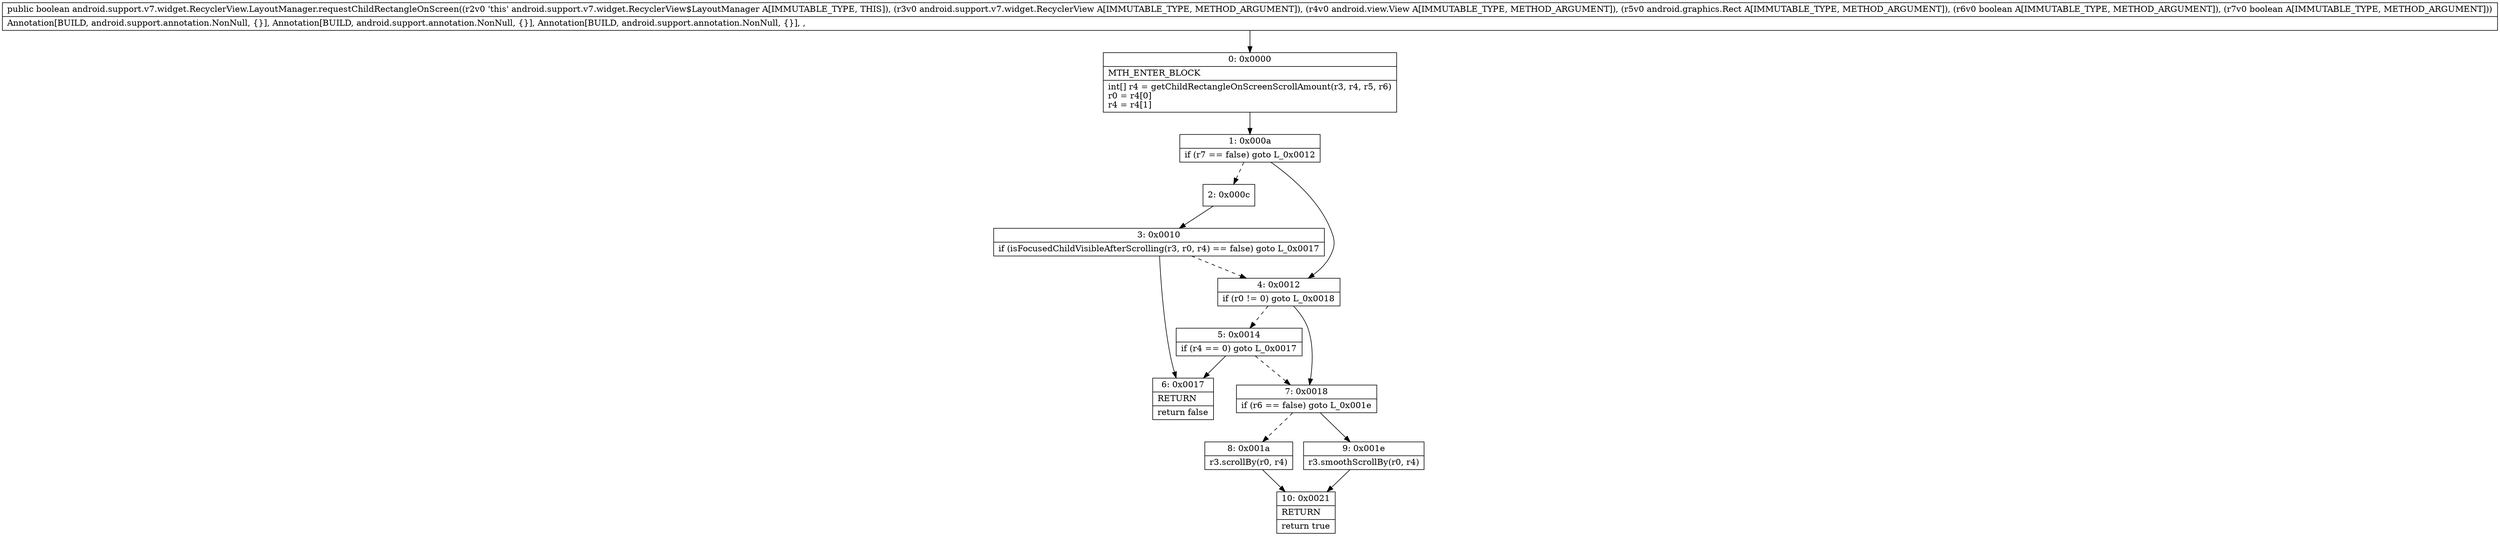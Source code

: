 digraph "CFG forandroid.support.v7.widget.RecyclerView.LayoutManager.requestChildRectangleOnScreen(Landroid\/support\/v7\/widget\/RecyclerView;Landroid\/view\/View;Landroid\/graphics\/Rect;ZZ)Z" {
Node_0 [shape=record,label="{0\:\ 0x0000|MTH_ENTER_BLOCK\l|int[] r4 = getChildRectangleOnScreenScrollAmount(r3, r4, r5, r6)\lr0 = r4[0]\lr4 = r4[1]\l}"];
Node_1 [shape=record,label="{1\:\ 0x000a|if (r7 == false) goto L_0x0012\l}"];
Node_2 [shape=record,label="{2\:\ 0x000c}"];
Node_3 [shape=record,label="{3\:\ 0x0010|if (isFocusedChildVisibleAfterScrolling(r3, r0, r4) == false) goto L_0x0017\l}"];
Node_4 [shape=record,label="{4\:\ 0x0012|if (r0 != 0) goto L_0x0018\l}"];
Node_5 [shape=record,label="{5\:\ 0x0014|if (r4 == 0) goto L_0x0017\l}"];
Node_6 [shape=record,label="{6\:\ 0x0017|RETURN\l|return false\l}"];
Node_7 [shape=record,label="{7\:\ 0x0018|if (r6 == false) goto L_0x001e\l}"];
Node_8 [shape=record,label="{8\:\ 0x001a|r3.scrollBy(r0, r4)\l}"];
Node_9 [shape=record,label="{9\:\ 0x001e|r3.smoothScrollBy(r0, r4)\l}"];
Node_10 [shape=record,label="{10\:\ 0x0021|RETURN\l|return true\l}"];
MethodNode[shape=record,label="{public boolean android.support.v7.widget.RecyclerView.LayoutManager.requestChildRectangleOnScreen((r2v0 'this' android.support.v7.widget.RecyclerView$LayoutManager A[IMMUTABLE_TYPE, THIS]), (r3v0 android.support.v7.widget.RecyclerView A[IMMUTABLE_TYPE, METHOD_ARGUMENT]), (r4v0 android.view.View A[IMMUTABLE_TYPE, METHOD_ARGUMENT]), (r5v0 android.graphics.Rect A[IMMUTABLE_TYPE, METHOD_ARGUMENT]), (r6v0 boolean A[IMMUTABLE_TYPE, METHOD_ARGUMENT]), (r7v0 boolean A[IMMUTABLE_TYPE, METHOD_ARGUMENT]))  | Annotation[BUILD, android.support.annotation.NonNull, \{\}], Annotation[BUILD, android.support.annotation.NonNull, \{\}], Annotation[BUILD, android.support.annotation.NonNull, \{\}], , \l}"];
MethodNode -> Node_0;
Node_0 -> Node_1;
Node_1 -> Node_2[style=dashed];
Node_1 -> Node_4;
Node_2 -> Node_3;
Node_3 -> Node_4[style=dashed];
Node_3 -> Node_6;
Node_4 -> Node_5[style=dashed];
Node_4 -> Node_7;
Node_5 -> Node_6;
Node_5 -> Node_7[style=dashed];
Node_7 -> Node_8[style=dashed];
Node_7 -> Node_9;
Node_8 -> Node_10;
Node_9 -> Node_10;
}

